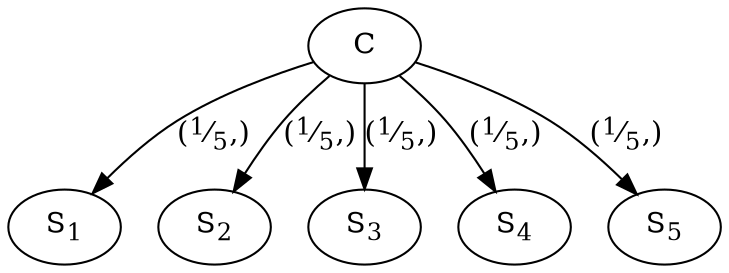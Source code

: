 digraph G {
  S1 [ label = <S<sub>1</sub>> ]
  S2 [ label = <S<sub>2</sub>> ]
  S3 [ label = <S<sub>3</sub>> ]
  S4 [ label = <S<sub>4</sub>> ]
  S5 [ label = <S<sub>5</sub>> ]
  C -> S1 [ label = <(<sup>1</sup>&frasl;<sub>5</sub>,)> ]
  C -> S2 [ label = <(<sup>1</sup>&frasl;<sub>5</sub>,)> ]
  C -> S3 [ label = <(<sup>1</sup>&frasl;<sub>5</sub>,)> ]
  C -> S4 [ label = <(<sup>1</sup>&frasl;<sub>5</sub>,)> ]
  C -> S5 [ label = <(<sup>1</sup>&frasl;<sub>5</sub>,)> ]
}
